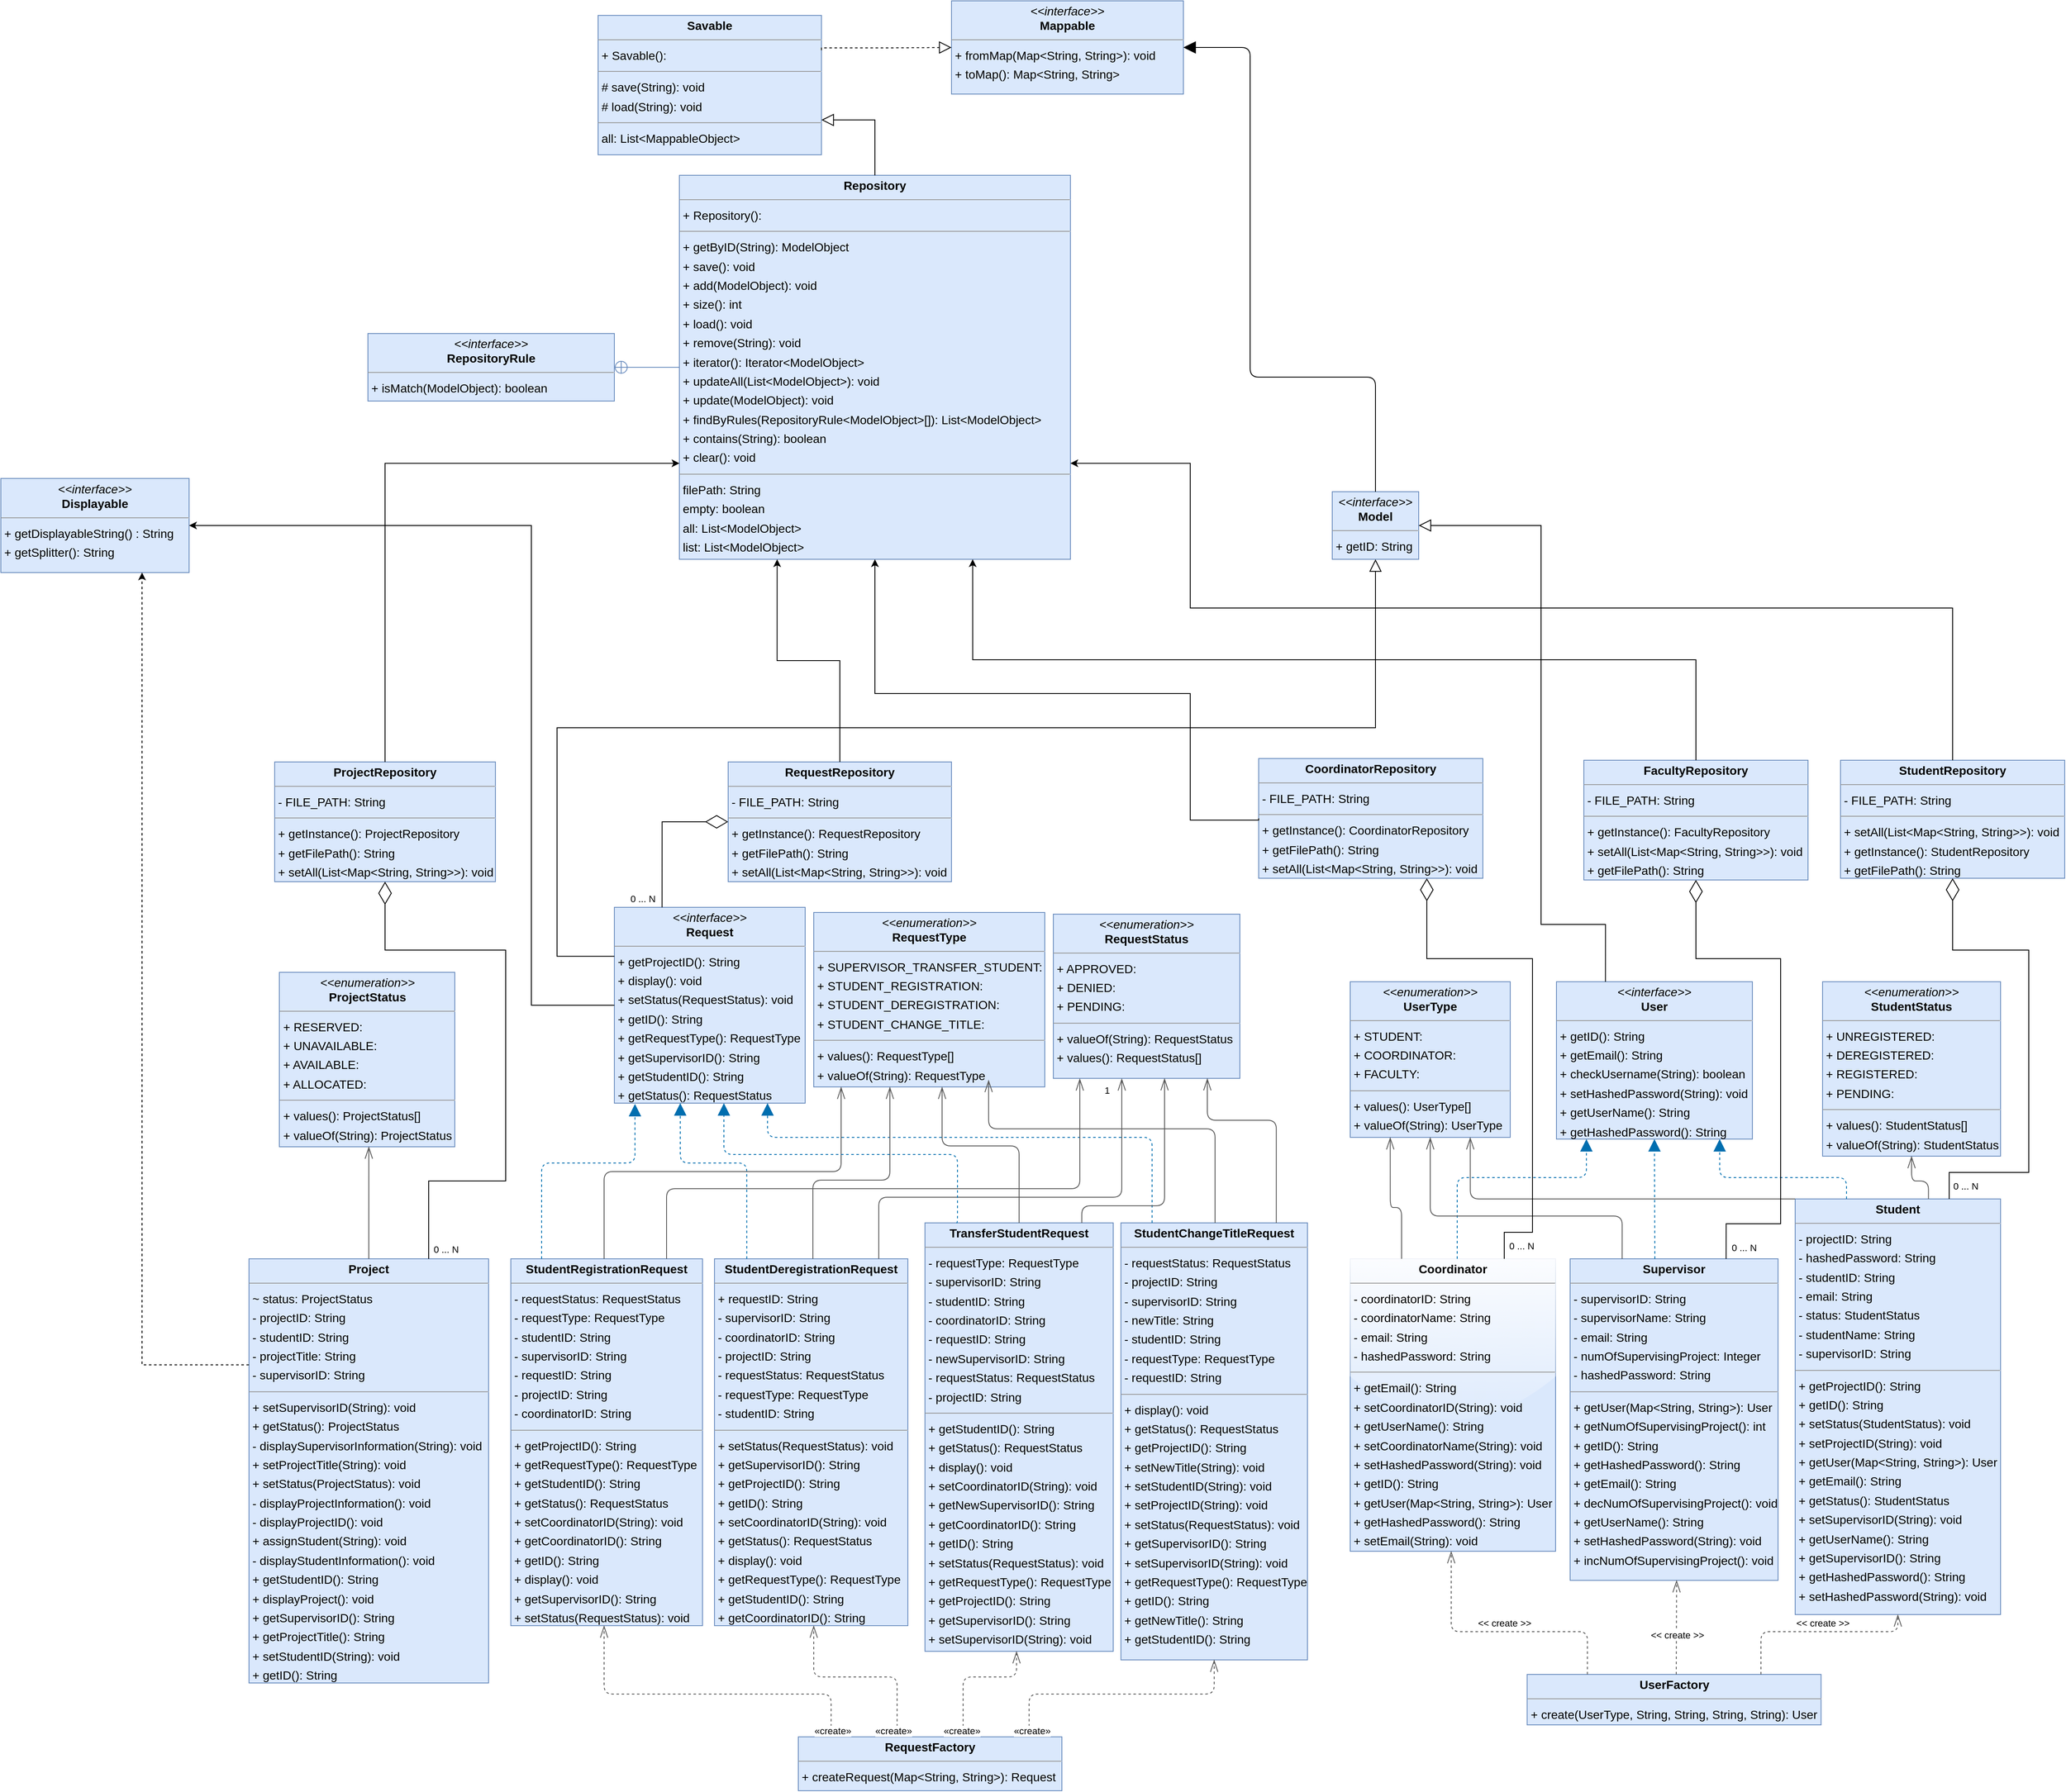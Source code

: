<mxfile version="21.1.6" type="google">
  <diagram name="第 1 页" id="mOyWBV5s5NIlG3D5CBzR">
    <mxGraphModel grid="1" page="1" gridSize="10" guides="1" tooltips="1" connect="1" arrows="1" fold="1" pageScale="1" pageWidth="2339" pageHeight="3300" math="0" shadow="0">
      <root>
        <mxCell id="0" />
        <mxCell id="1" parent="0" />
        <mxCell id="0dInBAeZ58v6gxg7AQRT-1" value="&lt;p style=&quot;margin:0px;margin-top:4px;text-align:center;&quot;&gt;&lt;b&gt;Project&lt;/b&gt;&lt;/p&gt;&lt;hr size=&quot;1&quot;/&gt;&lt;p style=&quot;margin:0 0 0 4px;line-height:1.6;&quot;&gt;~ status: ProjectStatus&lt;br/&gt;- projectID: String&lt;br/&gt;- studentID: String&lt;br/&gt;- projectTitle: String&lt;br/&gt;- supervisorID: String&lt;/p&gt;&lt;hr size=&quot;1&quot;/&gt;&lt;p style=&quot;margin:0 0 0 4px;line-height:1.6;&quot;&gt;+ setSupervisorID(String): void&lt;br/&gt;+ getStatus(): ProjectStatus&lt;br/&gt;- displaySupervisorInformation(String): void&lt;br/&gt;+ setProjectTitle(String): void&lt;br/&gt;+ setStatus(ProjectStatus): void&lt;br/&gt;- displayProjectInformation(): void&lt;br/&gt;- displayProjectID(): void&lt;br/&gt;+ assignStudent(String): void&lt;br/&gt;- displayStudentInformation(): void&lt;br/&gt;+ getStudentID(): String&lt;br/&gt;+ displayProject(): void&lt;br/&gt;+ getSupervisorID(): String&lt;br/&gt;+ getProjectTitle(): String&lt;br/&gt;+ setStudentID(String): void&lt;br/&gt;+ getID(): String&lt;/p&gt;" style="verticalAlign=top;align=left;overflow=fill;fontSize=14;fontFamily=Helvetica;html=1;rounded=0;shadow=0;comic=0;labelBackgroundColor=none;strokeWidth=1;fillColor=#dae8fc;strokeColor=#6c8ebf;" vertex="1" parent="1">
          <mxGeometry x="-420" y="421" width="280" height="496" as="geometry" />
        </mxCell>
        <mxCell id="0dInBAeZ58v6gxg7AQRT-2" value="&lt;p style=&quot;margin:0px;margin-top:4px;text-align:center;&quot;&gt;&lt;i&gt;&amp;lt;&amp;lt;enumeration&amp;gt;&amp;gt;&lt;/i&gt;&lt;br/&gt;&lt;b&gt;ProjectStatus&lt;/b&gt;&lt;/p&gt;&lt;hr size=&quot;1&quot;/&gt;&lt;p style=&quot;margin:0 0 0 4px;line-height:1.6;&quot;&gt;+ RESERVED: &lt;br/&gt;+ UNAVAILABLE: &lt;br/&gt;+ AVAILABLE: &lt;br/&gt;+ ALLOCATED: &lt;/p&gt;&lt;hr size=&quot;1&quot;/&gt;&lt;p style=&quot;margin:0 0 0 4px;line-height:1.6;&quot;&gt;+ values(): ProjectStatus[]&lt;br/&gt;+ valueOf(String): ProjectStatus&lt;/p&gt;" style="verticalAlign=top;align=left;overflow=fill;fontSize=14;fontFamily=Helvetica;html=1;rounded=0;shadow=0;comic=0;labelBackgroundColor=none;strokeWidth=1;fillColor=#dae8fc;strokeColor=#6c8ebf;" vertex="1" parent="1">
          <mxGeometry x="-384.5" y="86" width="205" height="204" as="geometry" />
        </mxCell>
        <mxCell id="0dInBAeZ58v6gxg7AQRT-3" value="" style="html=1;rounded=1;edgeStyle=orthogonalEdgeStyle;dashed=0;startArrow=diamondThinstartSize=12;endArrow=openThin;endSize=12;strokeColor=#595959;exitX=0.500;exitY=0.000;exitDx=0;exitDy=0;entryX=0.51;entryY=0.999;entryDx=0;entryDy=0;entryPerimeter=0;" edge="1" parent="1" source="0dInBAeZ58v6gxg7AQRT-1" target="0dInBAeZ58v6gxg7AQRT-2">
          <mxGeometry width="50" height="50" relative="1" as="geometry">
            <Array as="points" />
          </mxGeometry>
        </mxCell>
        <mxCell id="0dInBAeZ58v6gxg7AQRT-4" value="1" style="edgeLabel;resizable=0;html=1;align=left;verticalAlign=top;strokeColor=default;" connectable="0" vertex="1" parent="0dInBAeZ58v6gxg7AQRT-3">
          <mxGeometry x="55" y="211" as="geometry" />
        </mxCell>
        <mxCell id="0dInBAeZ58v6gxg7AQRT-5" value="1" style="edgeLabel;resizable=0;html=1;align=left;verticalAlign=top;strokeColor=default;" connectable="0" vertex="1" parent="0dInBAeZ58v6gxg7AQRT-3">
          <mxGeometry x="55" y="180" as="geometry" />
        </mxCell>
        <mxCell id="0dInBAeZ58v6gxg7AQRT-6" value="status" style="edgeLabel;resizable=0;html=1;align=left;verticalAlign=top;strokeColor=default;" connectable="0" vertex="1" parent="0dInBAeZ58v6gxg7AQRT-3">
          <mxGeometry x="80" y="180" as="geometry" />
        </mxCell>
        <mxCell id="0dInBAeZ58v6gxg7AQRT-7" value="&lt;p style=&quot;margin:0px;margin-top:4px;text-align:center;&quot;&gt;&lt;i&gt;&amp;lt;&amp;lt;interface&amp;gt;&amp;gt;&lt;/i&gt;&lt;br/&gt;&lt;b&gt;Request&lt;/b&gt;&lt;/p&gt;&lt;hr size=&quot;1&quot;/&gt;&lt;p style=&quot;margin:0 0 0 4px;line-height:1.6;&quot;&gt;+ getProjectID(): String&lt;br/&gt;+ display(): void&lt;br/&gt;+ setStatus(RequestStatus): void&lt;br/&gt;+ getID(): String&lt;br/&gt;+ getRequestType(): RequestType&lt;br/&gt;+ getSupervisorID(): String&lt;br/&gt;+ getStudentID(): String&lt;br/&gt;+ getStatus(): RequestStatus&lt;/p&gt;" style="verticalAlign=top;align=left;overflow=fill;fontSize=14;fontFamily=Helvetica;html=1;rounded=0;shadow=0;comic=0;labelBackgroundColor=none;strokeWidth=1;fillColor=#dae8fc;strokeColor=#6c8ebf;" vertex="1" parent="1">
          <mxGeometry x="7" y="10" width="223" height="229" as="geometry" />
        </mxCell>
        <mxCell id="0dInBAeZ58v6gxg7AQRT-8" value="&lt;p style=&quot;margin:0px;margin-top:4px;text-align:center;&quot;&gt;&lt;b&gt;RequestFactory&lt;/b&gt;&lt;/p&gt;&lt;hr size=&quot;1&quot;/&gt;&lt;p style=&quot;margin:0 0 0 4px;line-height:1.6;&quot;&gt;+ createRequest(Map&amp;lt;String, String&amp;gt;): Request&lt;/p&gt;" style="verticalAlign=top;align=left;overflow=fill;fontSize=14;fontFamily=Helvetica;html=1;rounded=0;shadow=0;comic=0;labelBackgroundColor=none;strokeWidth=1;fillColor=#dae8fc;strokeColor=#6c8ebf;" vertex="1" parent="1">
          <mxGeometry x="222" y="980" width="308" height="63" as="geometry" />
        </mxCell>
        <mxCell id="0dInBAeZ58v6gxg7AQRT-9" value="&lt;p style=&quot;margin:0px;margin-top:4px;text-align:center;&quot;&gt;&lt;i&gt;&amp;lt;&amp;lt;enumeration&amp;gt;&amp;gt;&lt;/i&gt;&lt;br/&gt;&lt;b&gt;RequestStatus&lt;/b&gt;&lt;/p&gt;&lt;hr size=&quot;1&quot;/&gt;&lt;p style=&quot;margin:0 0 0 4px;line-height:1.6;&quot;&gt;+ APPROVED: &lt;br/&gt;+ DENIED: &lt;br/&gt;+ PENDING: &lt;/p&gt;&lt;hr size=&quot;1&quot;/&gt;&lt;p style=&quot;margin:0 0 0 4px;line-height:1.6;&quot;&gt;+ valueOf(String): RequestStatus&lt;br/&gt;+ values(): RequestStatus[]&lt;/p&gt;" style="verticalAlign=top;align=left;overflow=fill;fontSize=14;fontFamily=Helvetica;html=1;rounded=0;shadow=0;comic=0;labelBackgroundColor=none;strokeWidth=1;fillColor=#dae8fc;strokeColor=#6c8ebf;" vertex="1" parent="1">
          <mxGeometry x="520" y="18" width="218" height="192" as="geometry" />
        </mxCell>
        <mxCell id="0dInBAeZ58v6gxg7AQRT-10" value="&lt;p style=&quot;margin:0px;margin-top:4px;text-align:center;&quot;&gt;&lt;i&gt;&amp;lt;&amp;lt;enumeration&amp;gt;&amp;gt;&lt;/i&gt;&lt;br/&gt;&lt;b&gt;RequestType&lt;/b&gt;&lt;/p&gt;&lt;hr size=&quot;1&quot;/&gt;&lt;p style=&quot;margin:0 0 0 4px;line-height:1.6;&quot;&gt;+ SUPERVISOR_TRANSFER_STUDENT: &lt;br/&gt;+ STUDENT_REGISTRATION: &lt;br/&gt;+ STUDENT_DEREGISTRATION: &lt;br/&gt;+ STUDENT_CHANGE_TITLE: &lt;/p&gt;&lt;hr size=&quot;1&quot;/&gt;&lt;p style=&quot;margin:0 0 0 4px;line-height:1.6;&quot;&gt;+ values(): RequestType[]&lt;br/&gt;+ valueOf(String): RequestType&lt;/p&gt;" style="verticalAlign=top;align=left;overflow=fill;fontSize=14;fontFamily=Helvetica;html=1;rounded=0;shadow=0;comic=0;labelBackgroundColor=none;strokeWidth=1;fillColor=#dae8fc;strokeColor=#6c8ebf;" vertex="1" parent="1">
          <mxGeometry x="240" y="16" width="270" height="204" as="geometry" />
        </mxCell>
        <mxCell id="0dInBAeZ58v6gxg7AQRT-11" value="&lt;p style=&quot;margin:0px;margin-top:4px;text-align:center;&quot;&gt;&lt;b&gt;StudentChangeTitleRequest&lt;/b&gt;&lt;/p&gt;&lt;hr size=&quot;1&quot;/&gt;&lt;p style=&quot;margin:0 0 0 4px;line-height:1.6;&quot;&gt;- requestStatus: RequestStatus&lt;br/&gt;- projectID: String&lt;br/&gt;- supervisorID: String&lt;br/&gt;- newTitle: String&lt;br/&gt;- studentID: String&lt;br/&gt;- requestType: RequestType&lt;br/&gt;- requestID: String&lt;/p&gt;&lt;hr size=&quot;1&quot;/&gt;&lt;p style=&quot;margin:0 0 0 4px;line-height:1.6;&quot;&gt;+ display(): void&lt;br/&gt;+ getStatus(): RequestStatus&lt;br/&gt;+ getProjectID(): String&lt;br/&gt;+ setNewTitle(String): void&lt;br/&gt;+ setStudentID(String): void&lt;br/&gt;+ setProjectID(String): void&lt;br/&gt;+ setStatus(RequestStatus): void&lt;br/&gt;+ getSupervisorID(): String&lt;br/&gt;+ setSupervisorID(String): void&lt;br/&gt;+ getRequestType(): RequestType&lt;br/&gt;+ getID(): String&lt;br/&gt;+ getNewTitle(): String&lt;br/&gt;+ getStudentID(): String&lt;/p&gt;" style="verticalAlign=top;align=left;overflow=fill;fontSize=14;fontFamily=Helvetica;html=1;rounded=0;shadow=0;comic=0;labelBackgroundColor=none;strokeWidth=1;fillColor=#dae8fc;strokeColor=#6c8ebf;" vertex="1" parent="1">
          <mxGeometry x="599" y="379" width="218" height="511" as="geometry" />
        </mxCell>
        <mxCell id="0dInBAeZ58v6gxg7AQRT-12" value="&lt;p style=&quot;margin:0px;margin-top:4px;text-align:center;&quot;&gt;&lt;b&gt;StudentDeregistrationRequest&lt;/b&gt;&lt;/p&gt;&lt;hr size=&quot;1&quot;/&gt;&lt;p style=&quot;margin:0 0 0 4px;line-height:1.6;&quot;&gt;+ requestID: String&lt;br/&gt;- supervisorID: String&lt;br/&gt;- coordinatorID: String&lt;br/&gt;- projectID: String&lt;br/&gt;- requestStatus: RequestStatus&lt;br/&gt;- requestType: RequestType&lt;br/&gt;- studentID: String&lt;/p&gt;&lt;hr size=&quot;1&quot;/&gt;&lt;p style=&quot;margin:0 0 0 4px;line-height:1.6;&quot;&gt;+ setStatus(RequestStatus): void&lt;br/&gt;+ getSupervisorID(): String&lt;br/&gt;+ getProjectID(): String&lt;br/&gt;+ getID(): String&lt;br/&gt;+ setCoordinatorID(String): void&lt;br/&gt;+ getStatus(): RequestStatus&lt;br/&gt;+ display(): void&lt;br/&gt;+ getRequestType(): RequestType&lt;br/&gt;+ getStudentID(): String&lt;br/&gt;+ getCoordinatorID(): String&lt;/p&gt;" style="verticalAlign=top;align=left;overflow=fill;fontSize=14;fontFamily=Helvetica;html=1;rounded=0;shadow=0;comic=0;labelBackgroundColor=none;strokeWidth=1;fillColor=#dae8fc;strokeColor=#6c8ebf;" vertex="1" parent="1">
          <mxGeometry x="124" y="421" width="226" height="429" as="geometry" />
        </mxCell>
        <mxCell id="0dInBAeZ58v6gxg7AQRT-13" value="&lt;p style=&quot;margin:0px;margin-top:4px;text-align:center;&quot;&gt;&lt;b&gt;StudentRegistrationRequest&lt;/b&gt;&lt;/p&gt;&lt;hr size=&quot;1&quot;/&gt;&lt;p style=&quot;margin:0 0 0 4px;line-height:1.6;&quot;&gt;- requestStatus: RequestStatus&lt;br/&gt;- requestType: RequestType&lt;br/&gt;- studentID: String&lt;br/&gt;- supervisorID: String&lt;br/&gt;- requestID: String&lt;br/&gt;- projectID: String&lt;br/&gt;- coordinatorID: String&lt;/p&gt;&lt;hr size=&quot;1&quot;/&gt;&lt;p style=&quot;margin:0 0 0 4px;line-height:1.6;&quot;&gt;+ getProjectID(): String&lt;br/&gt;+ getRequestType(): RequestType&lt;br/&gt;+ getStudentID(): String&lt;br/&gt;+ getStatus(): RequestStatus&lt;br/&gt;+ setCoordinatorID(String): void&lt;br/&gt;+ getCoordinatorID(): String&lt;br/&gt;+ getID(): String&lt;br/&gt;+ display(): void&lt;br/&gt;+ getSupervisorID(): String&lt;br/&gt;+ setStatus(RequestStatus): void&lt;/p&gt;" style="verticalAlign=top;align=left;overflow=fill;fontSize=14;fontFamily=Helvetica;html=1;rounded=0;shadow=0;comic=0;labelBackgroundColor=none;strokeWidth=1;fillColor=#dae8fc;strokeColor=#6c8ebf;" vertex="1" parent="1">
          <mxGeometry x="-114" y="421" width="224" height="429" as="geometry" />
        </mxCell>
        <mxCell id="0dInBAeZ58v6gxg7AQRT-14" value="&lt;p style=&quot;margin:0px;margin-top:4px;text-align:center;&quot;&gt;&lt;b&gt;TransferStudentRequest&lt;/b&gt;&lt;/p&gt;&lt;hr size=&quot;1&quot;/&gt;&lt;p style=&quot;margin:0 0 0 4px;line-height:1.6;&quot;&gt;- requestType: RequestType&lt;br/&gt;- supervisorID: String&lt;br/&gt;- studentID: String&lt;br/&gt;- coordinatorID: String&lt;br/&gt;- requestID: String&lt;br/&gt;- newSupervisorID: String&lt;br/&gt;- requestStatus: RequestStatus&lt;br/&gt;- projectID: String&lt;/p&gt;&lt;hr size=&quot;1&quot;/&gt;&lt;p style=&quot;margin:0 0 0 4px;line-height:1.6;&quot;&gt;+ getStudentID(): String&lt;br/&gt;+ getStatus(): RequestStatus&lt;br/&gt;+ display(): void&lt;br/&gt;+ setCoordinatorID(String): void&lt;br/&gt;+ getNewSupervisorID(): String&lt;br/&gt;+ getCoordinatorID(): String&lt;br/&gt;+ getID(): String&lt;br/&gt;+ setStatus(RequestStatus): void&lt;br/&gt;+ getRequestType(): RequestType&lt;br/&gt;+ getProjectID(): String&lt;br/&gt;+ getSupervisorID(): String&lt;br/&gt;+ setSupervisorID(String): void&lt;/p&gt;" style="verticalAlign=top;align=left;overflow=fill;fontSize=14;fontFamily=Helvetica;html=1;rounded=0;shadow=0;comic=0;labelBackgroundColor=none;strokeWidth=1;fillColor=#dae8fc;strokeColor=#6c8ebf;" vertex="1" parent="1">
          <mxGeometry x="370" y="379" width="220" height="501" as="geometry" />
        </mxCell>
        <mxCell id="0dInBAeZ58v6gxg7AQRT-15" value="" style="html=1;rounded=1;edgeStyle=orthogonalEdgeStyle;dashed=1;startArrow=none;endArrow=openThin;endSize=12;strokeColor=#595959;exitX=0.875;exitY=0.001;exitDx=0;exitDy=0;entryX=0.500;entryY=1.000;entryDx=0;entryDy=0;" edge="1" parent="1" source="0dInBAeZ58v6gxg7AQRT-8" target="0dInBAeZ58v6gxg7AQRT-11">
          <mxGeometry width="50" height="50" relative="1" as="geometry">
            <Array as="points">
              <mxPoint x="492" y="930" />
              <mxPoint x="708" y="930" />
            </Array>
          </mxGeometry>
        </mxCell>
        <mxCell id="0dInBAeZ58v6gxg7AQRT-16" value="«create»" style="edgeLabel;resizable=0;html=1;align=left;verticalAlign=top;strokeColor=default;" connectable="0" vertex="1" parent="0dInBAeZ58v6gxg7AQRT-15">
          <mxGeometry x="472" y="960" as="geometry" />
        </mxCell>
        <mxCell id="0dInBAeZ58v6gxg7AQRT-17" value="" style="html=1;rounded=1;edgeStyle=orthogonalEdgeStyle;dashed=1;startArrow=none;endArrow=openThin;endSize=12;strokeColor=#595959;exitX=0.375;exitY=0.001;exitDx=0;exitDy=0;entryX=0.515;entryY=1;entryDx=0;entryDy=0;entryPerimeter=0;" edge="1" parent="1" source="0dInBAeZ58v6gxg7AQRT-8" target="0dInBAeZ58v6gxg7AQRT-12">
          <mxGeometry width="50" height="50" relative="1" as="geometry">
            <Array as="points">
              <mxPoint x="337" y="910" />
              <mxPoint x="240" y="910" />
              <mxPoint x="240" y="850" />
            </Array>
          </mxGeometry>
        </mxCell>
        <mxCell id="0dInBAeZ58v6gxg7AQRT-18" value="«create»" style="edgeLabel;resizable=0;html=1;align=left;verticalAlign=top;strokeColor=default;" connectable="0" vertex="1" parent="0dInBAeZ58v6gxg7AQRT-17">
          <mxGeometry x="310" y="960" as="geometry" />
        </mxCell>
        <mxCell id="0dInBAeZ58v6gxg7AQRT-19" value="" style="html=1;rounded=1;edgeStyle=orthogonalEdgeStyle;dashed=1;startArrow=none;endArrow=openThin;endSize=12;strokeColor=#595959;exitX=0.125;exitY=0.001;exitDx=0;exitDy=0;" edge="1" parent="1" source="0dInBAeZ58v6gxg7AQRT-8" target="0dInBAeZ58v6gxg7AQRT-13">
          <mxGeometry width="50" height="50" relative="1" as="geometry">
            <Array as="points">
              <mxPoint x="260" y="930" />
              <mxPoint x="-5" y="930" />
            </Array>
          </mxGeometry>
        </mxCell>
        <mxCell id="0dInBAeZ58v6gxg7AQRT-20" value="«create»" style="edgeLabel;resizable=0;html=1;align=left;verticalAlign=top;strokeColor=default;" connectable="0" vertex="1" parent="0dInBAeZ58v6gxg7AQRT-19">
          <mxGeometry x="239" y="960" as="geometry" />
        </mxCell>
        <mxCell id="0dInBAeZ58v6gxg7AQRT-21" value="" style="html=1;rounded=1;edgeStyle=orthogonalEdgeStyle;dashed=1;startArrow=none;endArrow=openThin;endSize=12;strokeColor=#595959;exitX=0.625;exitY=0.001;exitDx=0;exitDy=0;" edge="1" parent="1" source="0dInBAeZ58v6gxg7AQRT-8" target="0dInBAeZ58v6gxg7AQRT-14">
          <mxGeometry width="50" height="50" relative="1" as="geometry">
            <Array as="points">
              <mxPoint x="415" y="910" />
              <mxPoint x="477" y="910" />
            </Array>
            <mxPoint x="480" y="870" as="targetPoint" />
          </mxGeometry>
        </mxCell>
        <mxCell id="0dInBAeZ58v6gxg7AQRT-22" value="«create»" style="edgeLabel;resizable=0;html=1;align=left;verticalAlign=top;strokeColor=default;" connectable="0" vertex="1" parent="0dInBAeZ58v6gxg7AQRT-21">
          <mxGeometry x="390" y="960" as="geometry" />
        </mxCell>
        <mxCell id="0dInBAeZ58v6gxg7AQRT-23" value="" style="html=1;rounded=1;edgeStyle=orthogonalEdgeStyle;dashed=1;startArrow=none;endArrow=block;endSize=12;strokeColor=#006EAF;exitX=0.167;exitY=0.000;exitDx=0;exitDy=0;fillColor=#1ba1e2;" edge="1" parent="1" source="0dInBAeZ58v6gxg7AQRT-11">
          <mxGeometry width="50" height="50" relative="1" as="geometry">
            <Array as="points">
              <mxPoint x="635" y="279" />
              <mxPoint x="186" y="279" />
            </Array>
            <mxPoint x="186" y="239" as="targetPoint" />
          </mxGeometry>
        </mxCell>
        <mxCell id="0dInBAeZ58v6gxg7AQRT-24" value="" style="html=1;rounded=1;edgeStyle=orthogonalEdgeStyle;dashed=0;startArrow=diamondThinstartSize=12;endArrow=openThin;endSize=12;strokeColor=#595959;exitX=0.833;exitY=0.000;exitDx=0;exitDy=0;" edge="1" parent="1" source="0dInBAeZ58v6gxg7AQRT-11" target="0dInBAeZ58v6gxg7AQRT-9">
          <mxGeometry width="50" height="50" relative="1" as="geometry">
            <Array as="points">
              <mxPoint x="781" y="259" />
              <mxPoint x="700" y="259" />
              <mxPoint x="700" y="196" />
            </Array>
            <mxPoint x="680" y="198" as="targetPoint" />
          </mxGeometry>
        </mxCell>
        <mxCell id="0dInBAeZ58v6gxg7AQRT-26" value="" style="edgeLabel;resizable=0;html=1;align=left;verticalAlign=top;strokeColor=default;" connectable="0" vertex="1" parent="0dInBAeZ58v6gxg7AQRT-24">
          <mxGeometry x="675" y="203" as="geometry" />
        </mxCell>
        <mxCell id="0dInBAeZ58v6gxg7AQRT-27" value="" style="html=1;rounded=1;edgeStyle=orthogonalEdgeStyle;dashed=0;startArrow=diamondThinstartSize=12;endArrow=openThin;endSize=12;strokeColor=#595959;exitX=0.500;exitY=0.000;exitDx=0;exitDy=0;entryX=0.875;entryY=1.000;entryDx=0;entryDy=0;" edge="1" parent="1">
          <mxGeometry width="50" height="50" relative="1" as="geometry">
            <Array as="points">
              <mxPoint x="709" y="269" />
              <mxPoint x="445" y="269" />
            </Array>
            <mxPoint x="709" y="379" as="sourcePoint" />
            <mxPoint x="444.375" y="212" as="targetPoint" />
          </mxGeometry>
        </mxCell>
        <mxCell id="0dInBAeZ58v6gxg7AQRT-31" value="" style="html=1;rounded=1;edgeStyle=orthogonalEdgeStyle;dashed=1;startArrow=none;endArrow=block;endSize=12;strokeColor=#006EAF;exitX=0.167;exitY=0.000;exitDx=0;exitDy=0;fillColor=#1ba1e2;" edge="1" parent="1" source="0dInBAeZ58v6gxg7AQRT-12">
          <mxGeometry width="50" height="50" relative="1" as="geometry">
            <Array as="points">
              <mxPoint x="162" y="309" />
              <mxPoint x="84" y="309" />
            </Array>
            <mxPoint x="84" y="239" as="targetPoint" />
          </mxGeometry>
        </mxCell>
        <mxCell id="0dInBAeZ58v6gxg7AQRT-32" value="" style="html=1;rounded=1;edgeStyle=orthogonalEdgeStyle;dashed=0;startArrow=diamondThinstartSize=12;endArrow=openThin;endSize=12;strokeColor=#595959;entryX=0.367;entryY=1.001;entryDx=0;entryDy=0;entryPerimeter=0;" edge="1" parent="1" target="0dInBAeZ58v6gxg7AQRT-9">
          <mxGeometry width="50" height="50" relative="1" as="geometry">
            <Array as="points">
              <mxPoint x="316" y="349" />
              <mxPoint x="600" y="349" />
            </Array>
            <mxPoint x="316" y="421" as="sourcePoint" />
            <mxPoint x="600" y="200" as="targetPoint" />
          </mxGeometry>
        </mxCell>
        <mxCell id="0dInBAeZ58v6gxg7AQRT-34" value="" style="edgeLabel;resizable=0;html=1;align=left;verticalAlign=top;strokeColor=default;" connectable="0" vertex="1" parent="0dInBAeZ58v6gxg7AQRT-32">
          <mxGeometry x="576" y="203" as="geometry" />
        </mxCell>
        <mxCell id="0dInBAeZ58v6gxg7AQRT-35" value="" style="html=1;rounded=1;edgeStyle=orthogonalEdgeStyle;dashed=0;startArrow=diamondThinstartSize=12;endArrow=openThin;endSize=12;strokeColor=#595959;" edge="1" parent="1" target="0dInBAeZ58v6gxg7AQRT-10">
          <mxGeometry width="50" height="50" relative="1" as="geometry">
            <Array as="points">
              <mxPoint x="239" y="329" />
              <mxPoint x="329" y="329" />
            </Array>
            <mxPoint x="239" y="421" as="sourcePoint" />
          </mxGeometry>
        </mxCell>
        <mxCell id="0dInBAeZ58v6gxg7AQRT-39" value="" style="html=1;rounded=1;edgeStyle=orthogonalEdgeStyle;dashed=1;startArrow=none;endArrow=block;endSize=12;strokeColor=#006EAF;entryX=0.108;entryY=1.004;entryDx=0;entryDy=0;fillColor=#1ba1e2;entryPerimeter=0;" edge="1" parent="1" target="0dInBAeZ58v6gxg7AQRT-7">
          <mxGeometry width="50" height="50" relative="1" as="geometry">
            <Array as="points">
              <mxPoint x="-78" y="309" />
              <mxPoint x="31" y="309" />
            </Array>
            <mxPoint x="-78" y="421" as="sourcePoint" />
          </mxGeometry>
        </mxCell>
        <mxCell id="0dInBAeZ58v6gxg7AQRT-40" value="" style="html=1;rounded=1;edgeStyle=orthogonalEdgeStyle;dashed=0;startArrow=diamondThinstartSize=12;endArrow=openThin;endSize=12;strokeColor=#595959;entryX=0.142;entryY=1.001;entryDx=0;entryDy=0;entryPerimeter=0;" edge="1" parent="1" target="0dInBAeZ58v6gxg7AQRT-9">
          <mxGeometry width="50" height="50" relative="1" as="geometry">
            <Array as="points">
              <mxPoint x="68" y="339" />
              <mxPoint x="551" y="339" />
            </Array>
            <mxPoint x="68" y="421" as="sourcePoint" />
            <mxPoint x="529" y="198" as="targetPoint" />
          </mxGeometry>
        </mxCell>
        <mxCell id="0dInBAeZ58v6gxg7AQRT-44" value="" style="html=1;rounded=1;edgeStyle=orthogonalEdgeStyle;dashed=0;startArrow=diamondThinstartSize=12;endArrow=openThin;endSize=12;strokeColor=#595959;" edge="1" parent="1" target="0dInBAeZ58v6gxg7AQRT-10">
          <mxGeometry width="50" height="50" relative="1" as="geometry">
            <Array as="points">
              <mxPoint x="-5" y="319" />
              <mxPoint x="272" y="319" />
            </Array>
            <mxPoint x="-5" y="421" as="sourcePoint" />
          </mxGeometry>
        </mxCell>
        <mxCell id="0dInBAeZ58v6gxg7AQRT-48" value="" style="html=1;rounded=1;edgeStyle=orthogonalEdgeStyle;dashed=1;startArrow=none;endArrow=block;endSize=12;strokeColor=#006EAF;exitX=0.167;exitY=0.000;exitDx=0;exitDy=0;fillColor=#1ba1e2;" edge="1" parent="1" source="0dInBAeZ58v6gxg7AQRT-14">
          <mxGeometry width="50" height="50" relative="1" as="geometry">
            <Array as="points">
              <mxPoint x="408" y="299" />
              <mxPoint x="135" y="299" />
            </Array>
            <mxPoint x="135" y="239" as="targetPoint" />
          </mxGeometry>
        </mxCell>
        <mxCell id="0dInBAeZ58v6gxg7AQRT-49" value="" style="html=1;rounded=1;edgeStyle=orthogonalEdgeStyle;dashed=0;startArrow=diamondThinstartSize=12;endArrow=openThin;endSize=12;strokeColor=#595959;exitX=0.833;exitY=0.000;exitDx=0;exitDy=0;" edge="1" parent="1" source="0dInBAeZ58v6gxg7AQRT-14">
          <mxGeometry width="50" height="50" relative="1" as="geometry">
            <Array as="points">
              <mxPoint x="553" y="359" />
              <mxPoint x="650" y="359" />
            </Array>
            <mxPoint x="650" y="210" as="targetPoint" />
          </mxGeometry>
        </mxCell>
        <mxCell id="0dInBAeZ58v6gxg7AQRT-51" value="" style="edgeLabel;resizable=0;html=1;align=left;verticalAlign=top;strokeColor=default;" connectable="0" vertex="1" parent="0dInBAeZ58v6gxg7AQRT-49">
          <mxGeometry x="625" y="229" as="geometry" />
        </mxCell>
        <mxCell id="0dInBAeZ58v6gxg7AQRT-52" value="" style="html=1;rounded=1;edgeStyle=orthogonalEdgeStyle;dashed=0;startArrow=diamondThinstartSize=12;endArrow=openThin;endSize=12;strokeColor=#595959;exitX=0.500;exitY=0.000;exitDx=0;exitDy=0;" edge="1" parent="1" source="0dInBAeZ58v6gxg7AQRT-14" target="0dInBAeZ58v6gxg7AQRT-10">
          <mxGeometry width="50" height="50" relative="1" as="geometry">
            <Array as="points">
              <mxPoint x="480" y="289" />
              <mxPoint x="390" y="289" />
            </Array>
          </mxGeometry>
        </mxCell>
        <mxCell id="0dInBAeZ58v6gxg7AQRT-63" value="&lt;p style=&quot;margin:0px;margin-top:4px;text-align:center;&quot;&gt;&lt;b&gt;Coordinator&lt;/b&gt;&lt;/p&gt;&lt;hr size=&quot;1&quot;/&gt;&lt;p style=&quot;margin:0 0 0 4px;line-height:1.6;&quot;&gt;- coordinatorID: String&lt;br/&gt;- coordinatorName: String&lt;br/&gt;- email: String&lt;br/&gt;- hashedPassword: String&lt;/p&gt;&lt;hr size=&quot;1&quot;/&gt;&lt;p style=&quot;margin:0 0 0 4px;line-height:1.6;&quot;&gt;+ getEmail(): String&lt;br/&gt;+ setCoordinatorID(String): void&lt;br/&gt;+ getUserName(): String&lt;br/&gt;+ setCoordinatorName(String): void&lt;br/&gt;+ setHashedPassword(String): void&lt;br/&gt;+ getID(): String&lt;br/&gt;+ getUser(Map&amp;lt;String, String&amp;gt;): User&lt;br/&gt;+ getHashedPassword(): String&lt;br/&gt;+ setEmail(String): void&lt;/p&gt;" style="verticalAlign=top;align=left;overflow=fill;fontSize=14;fontFamily=Helvetica;html=1;rounded=0;shadow=0;comic=0;labelBackgroundColor=none;strokeWidth=1;glass=1;fillColor=#dae8fc;strokeColor=#6c8ebf;gradientDirection=north;" vertex="1" parent="1">
          <mxGeometry x="867" y="421" width="240" height="342" as="geometry" />
        </mxCell>
        <mxCell id="0dInBAeZ58v6gxg7AQRT-64" value="&lt;p style=&quot;margin:0px;margin-top:4px;text-align:center;&quot;&gt;&lt;b&gt;Student&lt;/b&gt;&lt;/p&gt;&lt;hr size=&quot;1&quot;/&gt;&lt;p style=&quot;margin:0 0 0 4px;line-height:1.6;&quot;&gt;- projectID: String&lt;br/&gt;- hashedPassword: String&lt;br/&gt;- studentID: String&lt;br/&gt;- email: String&lt;br/&gt;- status: StudentStatus&lt;br/&gt;- studentName: String&lt;br/&gt;- supervisorID: String&lt;/p&gt;&lt;hr size=&quot;1&quot;/&gt;&lt;p style=&quot;margin:0 0 0 4px;line-height:1.6;&quot;&gt;+ getProjectID(): String&lt;br/&gt;+ getID(): String&lt;br/&gt;+ setStatus(StudentStatus): void&lt;br/&gt;+ setProjectID(String): void&lt;br/&gt;+ getUser(Map&amp;lt;String, String&amp;gt;): User&lt;br/&gt;+ getEmail(): String&lt;br/&gt;+ getStatus(): StudentStatus&lt;br/&gt;+ setSupervisorID(String): void&lt;br/&gt;+ getUserName(): String&lt;br/&gt;+ getSupervisorID(): String&lt;br/&gt;+ getHashedPassword(): String&lt;br/&gt;+ setHashedPassword(String): void&lt;/p&gt;" style="verticalAlign=top;align=left;overflow=fill;fontSize=14;fontFamily=Helvetica;html=1;rounded=0;shadow=0;comic=0;labelBackgroundColor=none;strokeWidth=1;fillColor=#dae8fc;strokeColor=#6c8ebf;" vertex="1" parent="1">
          <mxGeometry x="1387" y="351" width="240" height="486" as="geometry" />
        </mxCell>
        <mxCell id="0dInBAeZ58v6gxg7AQRT-65" value="&lt;p style=&quot;margin:0px;margin-top:4px;text-align:center;&quot;&gt;&lt;i&gt;&amp;lt;&amp;lt;enumeration&amp;gt;&amp;gt;&lt;/i&gt;&lt;br/&gt;&lt;b&gt;StudentStatus&lt;/b&gt;&lt;/p&gt;&lt;hr size=&quot;1&quot;/&gt;&lt;p style=&quot;margin:0 0 0 4px;line-height:1.6;&quot;&gt;+ UNREGISTERED: &lt;br/&gt;+ DEREGISTERED: &lt;br/&gt;+ REGISTERED: &lt;br/&gt;+ PENDING: &lt;/p&gt;&lt;hr size=&quot;1&quot;/&gt;&lt;p style=&quot;margin:0 0 0 4px;line-height:1.6;&quot;&gt;+ values(): StudentStatus[]&lt;br/&gt;+ valueOf(String): StudentStatus&lt;/p&gt;" style="verticalAlign=top;align=left;overflow=fill;fontSize=14;fontFamily=Helvetica;html=1;rounded=0;shadow=0;comic=0;labelBackgroundColor=none;strokeWidth=1;fillColor=#dae8fc;strokeColor=#6c8ebf;" vertex="1" parent="1">
          <mxGeometry x="1419" y="97" width="208" height="204" as="geometry" />
        </mxCell>
        <mxCell id="0dInBAeZ58v6gxg7AQRT-66" value="&lt;p style=&quot;margin:0px;margin-top:4px;text-align:center;&quot;&gt;&lt;b&gt;Supervisor&lt;/b&gt;&lt;/p&gt;&lt;hr size=&quot;1&quot;/&gt;&lt;p style=&quot;margin:0 0 0 4px;line-height:1.6;&quot;&gt;- supervisorID: String&lt;br/&gt;- supervisorName: String&lt;br/&gt;- email: String&lt;br/&gt;- numOfSupervisingProject: Integer&lt;br/&gt;- hashedPassword: String&lt;/p&gt;&lt;hr size=&quot;1&quot;/&gt;&lt;p style=&quot;margin:0 0 0 4px;line-height:1.6;&quot;&gt;+ getUser(Map&amp;lt;String, String&amp;gt;): User&lt;br/&gt;+ getNumOfSupervisingProject(): int&lt;br/&gt;+ getID(): String&lt;br/&gt;+ getHashedPassword(): String&lt;br/&gt;+ getEmail(): String&lt;br/&gt;+ decNumOfSupervisingProject(): void&lt;br/&gt;+ getUserName(): String&lt;br/&gt;+ setHashedPassword(String): void&lt;br/&gt;+ incNumOfSupervisingProject(): void&lt;/p&gt;" style="verticalAlign=top;align=left;overflow=fill;fontSize=14;fontFamily=Helvetica;html=1;rounded=0;shadow=0;comic=0;labelBackgroundColor=none;strokeWidth=1;fillColor=#dae8fc;strokeColor=#6c8ebf;" vertex="1" parent="1">
          <mxGeometry x="1124" y="421" width="243" height="376" as="geometry" />
        </mxCell>
        <mxCell id="0dInBAeZ58v6gxg7AQRT-67" value="&lt;p style=&quot;margin:0px;margin-top:4px;text-align:center;&quot;&gt;&lt;i&gt;&amp;lt;&amp;lt;interface&amp;gt;&amp;gt;&lt;/i&gt;&lt;br/&gt;&lt;b&gt;User&lt;/b&gt;&lt;/p&gt;&lt;hr size=&quot;1&quot;/&gt;&lt;p style=&quot;margin:0 0 0 4px;line-height:1.6;&quot;&gt;+ getID(): String&lt;br/&gt;+ getEmail(): String&lt;br/&gt;+ checkUsername(String): boolean&lt;br/&gt;+ setHashedPassword(String): void&lt;br/&gt;+ getUserName(): String&lt;br/&gt;+ getHashedPassword(): String&lt;/p&gt;" style="verticalAlign=top;align=left;overflow=fill;fontSize=14;fontFamily=Helvetica;html=1;rounded=0;shadow=0;comic=0;labelBackgroundColor=none;strokeWidth=1;fillColor=#dae8fc;strokeColor=#6c8ebf;" vertex="1" parent="1">
          <mxGeometry x="1108" y="97" width="229" height="184" as="geometry" />
        </mxCell>
        <mxCell id="0dInBAeZ58v6gxg7AQRT-68" value="&lt;p style=&quot;margin:0px;margin-top:4px;text-align:center;&quot;&gt;&lt;b&gt;UserFactory&lt;/b&gt;&lt;/p&gt;&lt;hr size=&quot;1&quot;/&gt;&lt;p style=&quot;margin:0 0 0 4px;line-height:1.6;&quot;&gt;+ create(UserType, String, String, String, String): User&lt;/p&gt;" style="verticalAlign=top;align=left;overflow=fill;fontSize=14;fontFamily=Helvetica;html=1;rounded=0;shadow=0;comic=0;labelBackgroundColor=none;strokeWidth=1;fillColor=#dae8fc;strokeColor=#6c8ebf;" vertex="1" parent="1">
          <mxGeometry x="1073.75" y="907" width="343.5" height="59" as="geometry" />
        </mxCell>
        <mxCell id="0dInBAeZ58v6gxg7AQRT-69" value="&lt;p style=&quot;margin:0px;margin-top:4px;text-align:center;&quot;&gt;&lt;i&gt;&amp;lt;&amp;lt;enumeration&amp;gt;&amp;gt;&lt;/i&gt;&lt;br/&gt;&lt;b&gt;UserType&lt;/b&gt;&lt;/p&gt;&lt;hr size=&quot;1&quot;/&gt;&lt;p style=&quot;margin:0 0 0 4px;line-height:1.6;&quot;&gt;+ STUDENT: &lt;br/&gt;+ COORDINATOR: &lt;br/&gt;+ FACULTY: &lt;/p&gt;&lt;hr size=&quot;1&quot;/&gt;&lt;p style=&quot;margin:0 0 0 4px;line-height:1.6;&quot;&gt;+ values(): UserType[]&lt;br/&gt;+ valueOf(String): UserType&lt;/p&gt;" style="verticalAlign=top;align=left;overflow=fill;fontSize=14;fontFamily=Helvetica;html=1;rounded=0;shadow=0;comic=0;labelBackgroundColor=none;strokeWidth=1;fillColor=#dae8fc;strokeColor=#6c8ebf;" vertex="1" parent="1">
          <mxGeometry x="867" y="97" width="187" height="182" as="geometry" />
        </mxCell>
        <mxCell id="0dInBAeZ58v6gxg7AQRT-70" value="" style="html=1;rounded=1;edgeStyle=orthogonalEdgeStyle;dashed=1;startArrow=none;endArrow=block;endSize=12;strokeColor=#006EAF;fillColor=#1ba1e2;" edge="1" parent="1" target="0dInBAeZ58v6gxg7AQRT-67">
          <mxGeometry width="50" height="50" relative="1" as="geometry">
            <Array as="points">
              <mxPoint x="992" y="326" />
              <mxPoint x="1143" y="326" />
            </Array>
            <mxPoint x="992" y="421" as="sourcePoint" />
          </mxGeometry>
        </mxCell>
        <mxCell id="0dInBAeZ58v6gxg7AQRT-71" value="" style="html=1;rounded=1;edgeStyle=orthogonalEdgeStyle;dashed=0;startArrow=diamondThinstartSize=12;endArrow=openThin;endSize=12;strokeColor=#595959;exitX=0.649;exitY=0;exitDx=0;exitDy=0;entryX=0.500;entryY=1.000;entryDx=0;entryDy=0;exitPerimeter=0;" edge="1" parent="1" source="0dInBAeZ58v6gxg7AQRT-64" target="0dInBAeZ58v6gxg7AQRT-65">
          <mxGeometry width="50" height="50" relative="1" as="geometry">
            <Array as="points">
              <mxPoint x="1543" y="330" />
              <mxPoint x="1523" y="330" />
            </Array>
          </mxGeometry>
        </mxCell>
        <mxCell id="0dInBAeZ58v6gxg7AQRT-73" value="1" style="edgeLabel;resizable=0;html=1;align=left;verticalAlign=top;strokeColor=default;" connectable="0" vertex="1" parent="0dInBAeZ58v6gxg7AQRT-71">
          <mxGeometry x="578" y="211" as="geometry" />
        </mxCell>
        <mxCell id="0dInBAeZ58v6gxg7AQRT-75" value="" style="html=1;rounded=1;edgeStyle=orthogonalEdgeStyle;dashed=1;startArrow=none;endArrow=block;endSize=12;strokeColor=#006EAF;exitX=0.250;exitY=0.000;exitDx=0;exitDy=0;entryX=0.833;entryY=1.000;entryDx=0;entryDy=0;fillColor=#1ba1e2;" edge="1" parent="1" source="0dInBAeZ58v6gxg7AQRT-64" target="0dInBAeZ58v6gxg7AQRT-67">
          <mxGeometry width="50" height="50" relative="1" as="geometry">
            <Array as="points">
              <mxPoint x="1425" y="326" />
              <mxPoint x="1283" y="326" />
            </Array>
          </mxGeometry>
        </mxCell>
        <mxCell id="0dInBAeZ58v6gxg7AQRT-76" value="" style="html=1;rounded=1;edgeStyle=orthogonalEdgeStyle;dashed=1;startArrow=none;endArrow=block;endSize=12;strokeColor=#006EAF;entryX=0.500;entryY=1.000;entryDx=0;entryDy=0;fillColor=#1ba1e2;" edge="1" parent="1" target="0dInBAeZ58v6gxg7AQRT-67">
          <mxGeometry width="50" height="50" relative="1" as="geometry">
            <Array as="points">
              <mxPoint x="1223" y="421" />
              <mxPoint x="1223" y="374" />
            </Array>
            <mxPoint x="1223" y="421" as="sourcePoint" />
          </mxGeometry>
        </mxCell>
        <mxCell id="0dInBAeZ58v6gxg7AQRT-77" value="" style="html=1;rounded=1;edgeStyle=orthogonalEdgeStyle;dashed=1;startArrow=none;endArrow=openThin;endSize=12;strokeColor=#595959;exitX=0.205;exitY=0;exitDx=0;exitDy=0;exitPerimeter=0;" edge="1" parent="1" source="0dInBAeZ58v6gxg7AQRT-68" target="0dInBAeZ58v6gxg7AQRT-63">
          <mxGeometry width="50" height="50" relative="1" as="geometry">
            <Array as="points">
              <mxPoint x="1144" y="857" />
              <mxPoint x="985" y="857" />
            </Array>
          </mxGeometry>
        </mxCell>
        <mxCell id="0dInBAeZ58v6gxg7AQRT-83" value="&amp;lt;&amp;lt; create &amp;gt;&amp;gt;" style="edgeLabel;html=1;align=center;verticalAlign=middle;resizable=0;points=[];" connectable="0" vertex="1" parent="0dInBAeZ58v6gxg7AQRT-77">
          <mxGeometry x="0.601" y="2" relative="1" as="geometry">
            <mxPoint x="64" y="23" as="offset" />
          </mxGeometry>
        </mxCell>
        <mxCell id="0dInBAeZ58v6gxg7AQRT-79" value="" style="html=1;rounded=1;edgeStyle=orthogonalEdgeStyle;dashed=1;startArrow=none;endArrow=openThin;endSize=12;strokeColor=#595959;entryX=0.500;entryY=1.000;entryDx=0;entryDy=0;" edge="1" parent="1" source="0dInBAeZ58v6gxg7AQRT-68" target="0dInBAeZ58v6gxg7AQRT-64">
          <mxGeometry width="50" height="50" relative="1" as="geometry">
            <Array as="points">
              <mxPoint x="1347" y="857" />
              <mxPoint x="1507" y="857" />
            </Array>
          </mxGeometry>
        </mxCell>
        <mxCell id="0dInBAeZ58v6gxg7AQRT-85" value="&amp;lt;&amp;lt; create &amp;gt;&amp;gt;" style="edgeLabel;html=1;align=center;verticalAlign=middle;resizable=0;points=[];" connectable="0" vertex="1" parent="0dInBAeZ58v6gxg7AQRT-79">
          <mxGeometry x="-0.176" relative="1" as="geometry">
            <mxPoint x="27" y="-10" as="offset" />
          </mxGeometry>
        </mxCell>
        <mxCell id="0dInBAeZ58v6gxg7AQRT-81" value="" style="html=1;rounded=1;edgeStyle=orthogonalEdgeStyle;dashed=1;startArrow=none;endArrow=openThin;endSize=12;strokeColor=#595959;entryX=0.512;entryY=1.000;entryDx=0;entryDy=0;" edge="1" parent="1" target="0dInBAeZ58v6gxg7AQRT-66">
          <mxGeometry width="50" height="50" relative="1" as="geometry">
            <Array as="points">
              <mxPoint x="1248" y="907" />
            </Array>
            <mxPoint x="1248" y="907" as="sourcePoint" />
          </mxGeometry>
        </mxCell>
        <mxCell id="0dInBAeZ58v6gxg7AQRT-84" value="&amp;lt;&amp;lt; create &amp;gt;&amp;gt;" style="edgeLabel;html=1;align=center;verticalAlign=middle;resizable=0;points=[];" connectable="0" vertex="1" parent="0dInBAeZ58v6gxg7AQRT-81">
          <mxGeometry x="-0.158" y="-1" relative="1" as="geometry">
            <mxPoint as="offset" />
          </mxGeometry>
        </mxCell>
        <mxCell id="0dInBAeZ58v6gxg7AQRT-89" value="&lt;p style=&quot;margin:0px;margin-top:4px;text-align:center;&quot;&gt;&lt;b&gt;ProjectRepository&lt;/b&gt;&lt;/p&gt;&lt;hr size=&quot;1&quot;/&gt;&lt;p style=&quot;margin:0 0 0 4px;line-height:1.6;&quot;&gt;- FILE_PATH: String&lt;/p&gt;&lt;hr size=&quot;1&quot;/&gt;&lt;p style=&quot;margin:0 0 0 4px;line-height:1.6;&quot;&gt;+ getInstance(): ProjectRepository&lt;br/&gt;+ getFilePath(): String&lt;br/&gt;+ setAll(List&amp;lt;Map&amp;lt;String, String&amp;gt;&amp;gt;): void&lt;/p&gt;" style="verticalAlign=top;align=left;overflow=fill;fontSize=14;fontFamily=Helvetica;html=1;rounded=0;shadow=0;comic=0;labelBackgroundColor=none;strokeWidth=1;fillColor=#dae8fc;strokeColor=#6c8ebf;" vertex="1" parent="1">
          <mxGeometry x="-390" y="-160" width="258" height="140" as="geometry" />
        </mxCell>
        <mxCell id="0dInBAeZ58v6gxg7AQRT-94" value="" style="endArrow=diamondThin;endFill=0;endSize=24;html=1;rounded=0;entryX=0.5;entryY=1;entryDx=0;entryDy=0;exitX=0.75;exitY=0;exitDx=0;exitDy=0;edgeStyle=orthogonalEdgeStyle;" edge="1" parent="1" source="0dInBAeZ58v6gxg7AQRT-1" target="0dInBAeZ58v6gxg7AQRT-89">
          <mxGeometry width="160" relative="1" as="geometry">
            <mxPoint x="-130" y="160" as="sourcePoint" />
            <mxPoint x="30" y="160" as="targetPoint" />
            <Array as="points">
              <mxPoint x="-210" y="330" />
              <mxPoint x="-120" y="330" />
              <mxPoint x="-120" y="60" />
              <mxPoint x="-261" y="60" />
            </Array>
          </mxGeometry>
        </mxCell>
        <mxCell id="0dInBAeZ58v6gxg7AQRT-95" value="0 ... N" style="edgeLabel;html=1;align=center;verticalAlign=middle;resizable=0;points=[];" connectable="0" vertex="1" parent="0dInBAeZ58v6gxg7AQRT-94">
          <mxGeometry x="-0.932" y="-1" relative="1" as="geometry">
            <mxPoint x="19" y="12" as="offset" />
          </mxGeometry>
        </mxCell>
        <mxCell id="0dInBAeZ58v6gxg7AQRT-96" value="&lt;p style=&quot;margin:0px;margin-top:4px;text-align:center;&quot;&gt;&lt;b&gt;RequestRepository&lt;/b&gt;&lt;/p&gt;&lt;hr size=&quot;1&quot;/&gt;&lt;p style=&quot;margin:0 0 0 4px;line-height:1.6;&quot;&gt;- FILE_PATH: String&lt;/p&gt;&lt;hr size=&quot;1&quot;/&gt;&lt;p style=&quot;margin:0 0 0 4px;line-height:1.6;&quot;&gt;+ getInstance(): RequestRepository&lt;br/&gt;+ getFilePath(): String&lt;br/&gt;+ setAll(List&amp;lt;Map&amp;lt;String, String&amp;gt;&amp;gt;): void&lt;/p&gt;" style="verticalAlign=top;align=left;overflow=fill;fontSize=14;fontFamily=Helvetica;html=1;rounded=0;shadow=0;comic=0;labelBackgroundColor=none;strokeWidth=1;fillColor=#dae8fc;strokeColor=#6c8ebf;" vertex="1" parent="1">
          <mxGeometry x="140" y="-160" width="261" height="140" as="geometry" />
        </mxCell>
        <mxCell id="0dInBAeZ58v6gxg7AQRT-99" value="" style="endArrow=diamondThin;endFill=0;endSize=24;html=1;rounded=0;entryX=0;entryY=0.5;entryDx=0;entryDy=0;exitX=0.25;exitY=0;exitDx=0;exitDy=0;edgeStyle=orthogonalEdgeStyle;" edge="1" parent="1" source="0dInBAeZ58v6gxg7AQRT-7" target="0dInBAeZ58v6gxg7AQRT-96">
          <mxGeometry width="160" relative="1" as="geometry">
            <mxPoint x="-140" y="-50" as="sourcePoint" />
            <mxPoint x="20" y="-50" as="targetPoint" />
          </mxGeometry>
        </mxCell>
        <mxCell id="0dInBAeZ58v6gxg7AQRT-100" value="0 ... N" style="edgeLabel;html=1;align=center;verticalAlign=middle;resizable=0;points=[];" connectable="0" vertex="1" parent="0dInBAeZ58v6gxg7AQRT-99">
          <mxGeometry x="-0.883" y="3" relative="1" as="geometry">
            <mxPoint x="-20" as="offset" />
          </mxGeometry>
        </mxCell>
        <mxCell id="0dInBAeZ58v6gxg7AQRT-103" value="" style="html=1;rounded=1;edgeStyle=orthogonalEdgeStyle;dashed=0;startArrow=diamondThinstartSize=12;endArrow=openThin;endSize=12;strokeColor=#595959;exitX=0.25;exitY=0;exitDx=0;exitDy=0;entryX=0.25;entryY=1;entryDx=0;entryDy=0;" edge="1" parent="1" source="0dInBAeZ58v6gxg7AQRT-63" target="0dInBAeZ58v6gxg7AQRT-69">
          <mxGeometry width="50" height="50" relative="1" as="geometry">
            <Array as="points">
              <mxPoint x="927" y="361" />
              <mxPoint x="914" y="361" />
            </Array>
            <mxPoint x="1553" y="361" as="sourcePoint" />
            <mxPoint x="1533" y="311" as="targetPoint" />
          </mxGeometry>
        </mxCell>
        <mxCell id="0dInBAeZ58v6gxg7AQRT-105" value="" style="html=1;rounded=1;edgeStyle=orthogonalEdgeStyle;dashed=0;startArrow=diamondThinstartSize=12;endArrow=openThin;endSize=12;strokeColor=#595959;exitX=0.25;exitY=0;exitDx=0;exitDy=0;entryX=0.5;entryY=1;entryDx=0;entryDy=0;" edge="1" parent="1" source="0dInBAeZ58v6gxg7AQRT-66" target="0dInBAeZ58v6gxg7AQRT-69">
          <mxGeometry width="50" height="50" relative="1" as="geometry">
            <Array as="points">
              <mxPoint x="1185" y="371" />
              <mxPoint x="960" y="371" />
            </Array>
            <mxPoint x="937" y="431" as="sourcePoint" />
            <mxPoint x="924" y="289" as="targetPoint" />
          </mxGeometry>
        </mxCell>
        <mxCell id="0dInBAeZ58v6gxg7AQRT-107" value="" style="html=1;rounded=1;edgeStyle=orthogonalEdgeStyle;dashed=0;startArrow=diamondThinstartSize=12;endArrow=openThin;endSize=12;strokeColor=#595959;exitX=0;exitY=0;exitDx=0;exitDy=0;entryX=0.75;entryY=1;entryDx=0;entryDy=0;" edge="1" parent="1" source="0dInBAeZ58v6gxg7AQRT-64" target="0dInBAeZ58v6gxg7AQRT-69">
          <mxGeometry width="50" height="50" relative="1" as="geometry">
            <Array as="points">
              <mxPoint x="1007" y="351" />
            </Array>
            <mxPoint x="947" y="441" as="sourcePoint" />
            <mxPoint x="934" y="299" as="targetPoint" />
          </mxGeometry>
        </mxCell>
        <mxCell id="0dInBAeZ58v6gxg7AQRT-109" value="&lt;p style=&quot;margin:0px;margin-top:4px;text-align:center;&quot;&gt;&lt;b&gt;CoordinatorRepository&lt;/b&gt;&lt;/p&gt;&lt;hr size=&quot;1&quot;/&gt;&lt;p style=&quot;margin:0 0 0 4px;line-height:1.6;&quot;&gt;- FILE_PATH: String&lt;/p&gt;&lt;hr size=&quot;1&quot;/&gt;&lt;p style=&quot;margin:0 0 0 4px;line-height:1.6;&quot;&gt;+ getInstance(): CoordinatorRepository&lt;br/&gt;+ getFilePath(): String&lt;br/&gt;+ setAll(List&amp;lt;Map&amp;lt;String, String&amp;gt;&amp;gt;): void&lt;/p&gt;" style="verticalAlign=top;align=left;overflow=fill;fontSize=14;fontFamily=Helvetica;html=1;rounded=0;shadow=0;comic=0;labelBackgroundColor=none;strokeWidth=1;fillColor=#dae8fc;strokeColor=#6c8ebf;" vertex="1" parent="1">
          <mxGeometry x="760" y="-164" width="262" height="140" as="geometry" />
        </mxCell>
        <mxCell id="0dInBAeZ58v6gxg7AQRT-110" value="&lt;p style=&quot;margin:0px;margin-top:4px;text-align:center;&quot;&gt;&lt;b&gt;FacultyRepository&lt;/b&gt;&lt;/p&gt;&lt;hr size=&quot;1&quot;/&gt;&lt;p style=&quot;margin:0 0 0 4px;line-height:1.6;&quot;&gt;- FILE_PATH: String&lt;/p&gt;&lt;hr size=&quot;1&quot;/&gt;&lt;p style=&quot;margin:0 0 0 4px;line-height:1.6;&quot;&gt;+ getInstance(): FacultyRepository&lt;br/&gt;+ setAll(List&amp;lt;Map&amp;lt;String, String&amp;gt;&amp;gt;): void&lt;br/&gt;+ getFilePath(): String&lt;/p&gt;" style="verticalAlign=top;align=left;overflow=fill;fontSize=14;fontFamily=Helvetica;html=1;rounded=0;shadow=0;comic=0;labelBackgroundColor=none;strokeWidth=1;fillColor=#dae8fc;strokeColor=#6c8ebf;" vertex="1" parent="1">
          <mxGeometry x="1140" y="-162" width="262" height="140" as="geometry" />
        </mxCell>
        <mxCell id="0dInBAeZ58v6gxg7AQRT-111" value="&lt;p style=&quot;margin:0px;margin-top:4px;text-align:center;&quot;&gt;&lt;b&gt;StudentRepository&lt;/b&gt;&lt;/p&gt;&lt;hr size=&quot;1&quot;/&gt;&lt;p style=&quot;margin:0 0 0 4px;line-height:1.6;&quot;&gt;- FILE_PATH: String&lt;/p&gt;&lt;hr size=&quot;1&quot;/&gt;&lt;p style=&quot;margin:0 0 0 4px;line-height:1.6;&quot;&gt;+ setAll(List&amp;lt;Map&amp;lt;String, String&amp;gt;&amp;gt;): void&lt;br/&gt;+ getInstance(): StudentRepository&lt;br/&gt;+ getFilePath(): String&lt;/p&gt;" style="verticalAlign=top;align=left;overflow=fill;fontSize=14;fontFamily=Helvetica;html=1;rounded=0;shadow=0;comic=0;labelBackgroundColor=none;strokeWidth=1;fillColor=#dae8fc;strokeColor=#6c8ebf;" vertex="1" parent="1">
          <mxGeometry x="1440" y="-162" width="262" height="138" as="geometry" />
        </mxCell>
        <mxCell id="0dInBAeZ58v6gxg7AQRT-112" value="" style="endArrow=diamondThin;endFill=0;endSize=24;html=1;rounded=0;entryX=0.75;entryY=1;entryDx=0;entryDy=0;exitX=0.75;exitY=0;exitDx=0;exitDy=0;edgeStyle=orthogonalEdgeStyle;" edge="1" parent="1" source="0dInBAeZ58v6gxg7AQRT-63" target="0dInBAeZ58v6gxg7AQRT-109">
          <mxGeometry width="160" relative="1" as="geometry">
            <mxPoint x="1090" y="180" as="sourcePoint" />
            <mxPoint x="1250" y="180" as="targetPoint" />
            <Array as="points">
              <mxPoint x="1047" y="390" />
              <mxPoint x="1080" y="390" />
              <mxPoint x="1080" y="70" />
              <mxPoint x="957" y="70" />
            </Array>
          </mxGeometry>
        </mxCell>
        <mxCell id="0dInBAeZ58v6gxg7AQRT-113" value="0 ... N" style="edgeLabel;html=1;align=center;verticalAlign=middle;resizable=0;points=[];" connectable="0" vertex="1" parent="0dInBAeZ58v6gxg7AQRT-112">
          <mxGeometry x="-0.968" relative="1" as="geometry">
            <mxPoint x="20" y="-6" as="offset" />
          </mxGeometry>
        </mxCell>
        <mxCell id="0dInBAeZ58v6gxg7AQRT-114" value="" style="endArrow=diamondThin;endFill=0;endSize=24;html=1;rounded=0;entryX=0.5;entryY=1;entryDx=0;entryDy=0;exitX=0.75;exitY=0;exitDx=0;exitDy=0;edgeStyle=orthogonalEdgeStyle;" edge="1" parent="1" source="0dInBAeZ58v6gxg7AQRT-66" target="0dInBAeZ58v6gxg7AQRT-110">
          <mxGeometry width="160" relative="1" as="geometry">
            <mxPoint x="1380" y="240" as="sourcePoint" />
            <mxPoint x="1070" y="90" as="targetPoint" />
            <Array as="points">
              <mxPoint x="1306" y="380" />
              <mxPoint x="1370" y="380" />
              <mxPoint x="1370" y="70" />
              <mxPoint x="1271" y="70" />
            </Array>
          </mxGeometry>
        </mxCell>
        <mxCell id="0dInBAeZ58v6gxg7AQRT-115" value="0 ... N" style="edgeLabel;html=1;align=center;verticalAlign=middle;resizable=0;points=[];" connectable="0" vertex="1" parent="0dInBAeZ58v6gxg7AQRT-114">
          <mxGeometry x="-0.962" relative="1" as="geometry">
            <mxPoint x="20" y="-2" as="offset" />
          </mxGeometry>
        </mxCell>
        <mxCell id="0dInBAeZ58v6gxg7AQRT-116" value="" style="endArrow=diamondThin;endFill=0;endSize=24;html=1;rounded=0;entryX=0.5;entryY=1;entryDx=0;entryDy=0;exitX=0.75;exitY=0;exitDx=0;exitDy=0;edgeStyle=orthogonalEdgeStyle;" edge="1" parent="1" source="0dInBAeZ58v6gxg7AQRT-64" target="0dInBAeZ58v6gxg7AQRT-111">
          <mxGeometry width="160" relative="1" as="geometry">
            <mxPoint x="1600" y="310" as="sourcePoint" />
            <mxPoint x="1760" y="310" as="targetPoint" />
            <Array as="points">
              <mxPoint x="1567" y="320" />
              <mxPoint x="1660" y="320" />
              <mxPoint x="1660" y="60" />
              <mxPoint x="1571" y="60" />
            </Array>
          </mxGeometry>
        </mxCell>
        <mxCell id="0dInBAeZ58v6gxg7AQRT-117" value="0 ... N" style="edgeLabel;html=1;align=center;verticalAlign=middle;resizable=0;points=[];" connectable="0" vertex="1" parent="0dInBAeZ58v6gxg7AQRT-116">
          <mxGeometry x="-0.829" y="-1" relative="1" as="geometry">
            <mxPoint x="2" y="15" as="offset" />
          </mxGeometry>
        </mxCell>
        <mxCell id="0dInBAeZ58v6gxg7AQRT-122" value="&lt;p style=&quot;margin:0px;margin-top:4px;text-align:center;&quot;&gt;&lt;i&gt;&amp;lt;&amp;lt;interface&amp;gt;&amp;gt;&lt;/i&gt;&lt;br/&gt;&lt;b&gt;Mappable&lt;/b&gt;&lt;/p&gt;&lt;hr size=&quot;1&quot;/&gt;&lt;p style=&quot;margin:0 0 0 4px;line-height:1.6;&quot;&gt;+ fromMap(Map&amp;lt;String, String&amp;gt;): void&lt;br/&gt;+ toMap(): Map&amp;lt;String, String&amp;gt;&lt;/p&gt;" style="verticalAlign=top;align=left;overflow=fill;fontSize=14;fontFamily=Helvetica;html=1;rounded=0;shadow=0;comic=0;labelBackgroundColor=none;strokeWidth=1;fillColor=#dae8fc;strokeColor=#6c8ebf;" vertex="1" parent="1">
          <mxGeometry x="401" y="-1050" width="271" height="109" as="geometry" />
        </mxCell>
        <mxCell id="0dInBAeZ58v6gxg7AQRT-123" value="&lt;p style=&quot;margin:0px;margin-top:4px;text-align:center;&quot;&gt;&lt;i&gt;&amp;lt;&amp;lt;interface&amp;gt;&amp;gt;&lt;/i&gt;&lt;br&gt;&lt;b&gt;Model&lt;/b&gt;&lt;/p&gt;&lt;hr size=&quot;1&quot;&gt;&lt;p style=&quot;margin:0 0 0 4px;line-height:1.6;&quot;&gt;+ getID: String&lt;/p&gt;" style="verticalAlign=top;align=left;overflow=fill;fontSize=14;fontFamily=Helvetica;html=1;rounded=0;shadow=0;comic=0;labelBackgroundColor=none;strokeWidth=1;fillColor=#dae8fc;strokeColor=#6c8ebf;" vertex="1" parent="1">
          <mxGeometry x="846" y="-476" width="101" height="79" as="geometry" />
        </mxCell>
        <mxCell id="0dInBAeZ58v6gxg7AQRT-124" value="&lt;p style=&quot;margin:0px;margin-top:4px;text-align:center;&quot;&gt;&lt;b&gt;Repository&lt;ModelObject&gt;&lt;/b&gt;&lt;/p&gt;&lt;hr size=&quot;1&quot;/&gt;&lt;p style=&quot;margin:0 0 0 4px;line-height:1.6;&quot;&gt;+ Repository(): &lt;/p&gt;&lt;hr size=&quot;1&quot;/&gt;&lt;p style=&quot;margin:0 0 0 4px;line-height:1.6;&quot;&gt;+ getByID(String): ModelObject&lt;br/&gt;+ save(): void&lt;br/&gt;+ add(ModelObject): void&lt;br/&gt;+ size(): int&lt;br/&gt;+ load(): void&lt;br/&gt;+ remove(String): void&lt;br/&gt;+ iterator(): Iterator&amp;lt;ModelObject&amp;gt;&lt;br/&gt;+ updateAll(List&amp;lt;ModelObject&amp;gt;): void&lt;br/&gt;+ update(ModelObject): void&lt;br/&gt;+ findByRules(RepositoryRule&amp;lt;ModelObject&amp;gt;[]): List&amp;lt;ModelObject&amp;gt;&lt;br/&gt;+ contains(String): boolean&lt;br/&gt;+ clear(): void&lt;/p&gt;&lt;hr size=&quot;1&quot;/&gt;&lt;p style=&quot;margin:0 0 0 4px;line-height:1.6;&quot;&gt; filePath: String&lt;br/&gt; empty: boolean&lt;br/&gt; all: List&amp;lt;ModelObject&amp;gt;&lt;br/&gt; list: List&amp;lt;ModelObject&amp;gt;&lt;/p&gt;" style="verticalAlign=top;align=left;overflow=fill;fontSize=14;fontFamily=Helvetica;html=1;rounded=0;shadow=0;comic=0;labelBackgroundColor=none;strokeWidth=1;fillColor=#dae8fc;strokeColor=#6c8ebf;" vertex="1" parent="1">
          <mxGeometry x="83" y="-846" width="457" height="449" as="geometry" />
        </mxCell>
        <mxCell id="0dInBAeZ58v6gxg7AQRT-125" value="&lt;p style=&quot;margin:0px;margin-top:4px;text-align:center;&quot;&gt;&lt;i&gt;&amp;lt;&amp;lt;interface&amp;gt;&amp;gt;&lt;/i&gt;&lt;br/&gt;&lt;b&gt;RepositoryRule&lt;ModelObject&gt;&lt;/b&gt;&lt;/p&gt;&lt;hr size=&quot;1&quot;/&gt;&lt;p style=&quot;margin:0 0 0 4px;line-height:1.6;&quot;&gt;+ isMatch(ModelObject): boolean&lt;/p&gt;" style="verticalAlign=top;align=left;overflow=fill;fontSize=14;fontFamily=Helvetica;html=1;rounded=0;shadow=0;comic=0;labelBackgroundColor=none;strokeWidth=1;fillColor=#dae8fc;strokeColor=#6c8ebf;" vertex="1" parent="1">
          <mxGeometry x="-281" y="-661" width="288" height="79" as="geometry" />
        </mxCell>
        <mxCell id="0dInBAeZ58v6gxg7AQRT-126" value="&lt;p style=&quot;margin:0px;margin-top:4px;text-align:center;&quot;&gt;&lt;b&gt;Savable&lt;MappableObject&gt;&lt;/b&gt;&lt;/p&gt;&lt;hr size=&quot;1&quot;/&gt;&lt;p style=&quot;margin:0 0 0 4px;line-height:1.6;&quot;&gt;+ Savable(): &lt;/p&gt;&lt;hr size=&quot;1&quot;/&gt;&lt;p style=&quot;margin:0 0 0 4px;line-height:1.6;&quot;&gt;# save(String): void&lt;br/&gt;# load(String): void&lt;/p&gt;&lt;hr size=&quot;1&quot;/&gt;&lt;p style=&quot;margin:0 0 0 4px;line-height:1.6;&quot;&gt; all: List&amp;lt;MappableObject&amp;gt;&lt;/p&gt;" style="verticalAlign=top;align=left;overflow=fill;fontSize=14;fontFamily=Helvetica;html=1;rounded=0;shadow=0;comic=0;labelBackgroundColor=none;strokeWidth=1;fillColor=#dae8fc;strokeColor=#6c8ebf;" vertex="1" parent="1">
          <mxGeometry x="-12" y="-1033" width="261" height="163" as="geometry" />
        </mxCell>
        <mxCell id="0dInBAeZ58v6gxg7AQRT-127" value="" style="html=1;rounded=1;edgeStyle=orthogonalEdgeStyle;dashed=0;startArrow=none;endArrow=block;endSize=12;strokeColor=#000000;exitX=0.500;exitY=0.000;exitDx=0;exitDy=0;entryX=1;entryY=0.5;entryDx=0;entryDy=0;fillColor=#dae8fc;" edge="1" parent="1" source="0dInBAeZ58v6gxg7AQRT-123" target="0dInBAeZ58v6gxg7AQRT-122">
          <mxGeometry width="50" height="50" relative="1" as="geometry">
            <Array as="points">
              <mxPoint x="897" y="-610" />
              <mxPoint x="750" y="-610" />
              <mxPoint x="750" y="-995" />
            </Array>
          </mxGeometry>
        </mxCell>
        <mxCell id="0dInBAeZ58v6gxg7AQRT-131" value="" style="html=1;rounded=1;edgeStyle=orthogonalEdgeStyle;dashed=0;startArrow=circlePlus;startFill=0;endArrow=none;strokeColor=#6c8ebf;exitX=1;exitY=0.5;exitDx=0;exitDy=0;entryX=0;entryY=0.5;entryDx=0;entryDy=0;fillColor=#dae8fc;" edge="1" parent="1" source="0dInBAeZ58v6gxg7AQRT-125" target="0dInBAeZ58v6gxg7AQRT-124">
          <mxGeometry width="50" height="50" relative="1" as="geometry">
            <Array as="points">
              <mxPoint x="50" y="-622" />
              <mxPoint x="50" y="-622" />
            </Array>
          </mxGeometry>
        </mxCell>
        <mxCell id="0dInBAeZ58v6gxg7AQRT-134" value="" style="endArrow=block;dashed=1;endFill=0;endSize=12;html=1;rounded=0;entryX=0;entryY=0.5;entryDx=0;entryDy=0;exitX=1;exitY=0.25;exitDx=0;exitDy=0;edgeStyle=orthogonalEdgeStyle;fillColor=#dae8fc;strokeColor=#000000;" edge="1" parent="1" source="0dInBAeZ58v6gxg7AQRT-126" target="0dInBAeZ58v6gxg7AQRT-122">
          <mxGeometry width="160" relative="1" as="geometry">
            <mxPoint x="200" y="-910" as="sourcePoint" />
            <mxPoint x="360" y="-910" as="targetPoint" />
            <Array as="points">
              <mxPoint x="249" y="-995" />
              <mxPoint x="325" y="-995" />
            </Array>
          </mxGeometry>
        </mxCell>
        <mxCell id="0dInBAeZ58v6gxg7AQRT-135" value="" style="endArrow=block;endFill=0;endSize=12;html=1;rounded=0;entryX=1;entryY=0.75;entryDx=0;entryDy=0;exitX=0.5;exitY=0;exitDx=0;exitDy=0;edgeStyle=orthogonalEdgeStyle;fillColor=#dae8fc;strokeColor=#000000;" edge="1" parent="1" source="0dInBAeZ58v6gxg7AQRT-124" target="0dInBAeZ58v6gxg7AQRT-126">
          <mxGeometry width="160" relative="1" as="geometry">
            <mxPoint x="200" y="-790" as="sourcePoint" />
            <mxPoint x="360" y="-790" as="targetPoint" />
          </mxGeometry>
        </mxCell>
        <mxCell id="0dInBAeZ58v6gxg7AQRT-136" value="" style="endArrow=classic;html=1;rounded=0;exitX=0.5;exitY=0;exitDx=0;exitDy=0;entryX=0;entryY=0.75;entryDx=0;entryDy=0;edgeStyle=orthogonalEdgeStyle;" edge="1" parent="1" source="0dInBAeZ58v6gxg7AQRT-89" target="0dInBAeZ58v6gxg7AQRT-124">
          <mxGeometry width="50" height="50" relative="1" as="geometry">
            <mxPoint x="200" y="-210" as="sourcePoint" />
            <mxPoint x="250" y="-260" as="targetPoint" />
          </mxGeometry>
        </mxCell>
        <mxCell id="0dInBAeZ58v6gxg7AQRT-137" value="" style="endArrow=classic;html=1;rounded=0;exitX=0.5;exitY=0;exitDx=0;exitDy=0;entryX=0.25;entryY=1;entryDx=0;entryDy=0;edgeStyle=orthogonalEdgeStyle;" edge="1" parent="1" source="0dInBAeZ58v6gxg7AQRT-96" target="0dInBAeZ58v6gxg7AQRT-124">
          <mxGeometry width="50" height="50" relative="1" as="geometry">
            <mxPoint x="200" y="-210" as="sourcePoint" />
            <mxPoint x="250" y="-260" as="targetPoint" />
          </mxGeometry>
        </mxCell>
        <mxCell id="0dInBAeZ58v6gxg7AQRT-138" value="" style="endArrow=classic;html=1;rounded=0;entryX=0.5;entryY=1;entryDx=0;entryDy=0;exitX=0;exitY=0.5;exitDx=0;exitDy=0;edgeStyle=orthogonalEdgeStyle;" edge="1" parent="1" source="0dInBAeZ58v6gxg7AQRT-109" target="0dInBAeZ58v6gxg7AQRT-124">
          <mxGeometry width="50" height="50" relative="1" as="geometry">
            <mxPoint x="700" y="-210" as="sourcePoint" />
            <mxPoint x="750" y="-260" as="targetPoint" />
            <Array as="points">
              <mxPoint x="680" y="-92" />
              <mxPoint x="680" y="-240" />
              <mxPoint x="312" y="-240" />
            </Array>
          </mxGeometry>
        </mxCell>
        <mxCell id="0dInBAeZ58v6gxg7AQRT-139" value="" style="endArrow=classic;html=1;rounded=0;entryX=0.75;entryY=1;entryDx=0;entryDy=0;exitX=0.5;exitY=0;exitDx=0;exitDy=0;edgeStyle=orthogonalEdgeStyle;" edge="1" parent="1" source="0dInBAeZ58v6gxg7AQRT-110" target="0dInBAeZ58v6gxg7AQRT-124">
          <mxGeometry width="50" height="50" relative="1" as="geometry">
            <mxPoint x="700" y="-210" as="sourcePoint" />
            <mxPoint x="750" y="-260" as="targetPoint" />
          </mxGeometry>
        </mxCell>
        <mxCell id="0dInBAeZ58v6gxg7AQRT-140" value="" style="endArrow=classic;html=1;rounded=0;entryX=1;entryY=0.75;entryDx=0;entryDy=0;exitX=0.5;exitY=0;exitDx=0;exitDy=0;edgeStyle=orthogonalEdgeStyle;" edge="1" parent="1" source="0dInBAeZ58v6gxg7AQRT-111" target="0dInBAeZ58v6gxg7AQRT-124">
          <mxGeometry width="50" height="50" relative="1" as="geometry">
            <mxPoint x="1240" y="-280" as="sourcePoint" />
            <mxPoint x="750" y="-260" as="targetPoint" />
            <Array as="points">
              <mxPoint x="1571" y="-340" />
              <mxPoint x="680" y="-340" />
              <mxPoint x="680" y="-509" />
            </Array>
          </mxGeometry>
        </mxCell>
        <mxCell id="0dInBAeZ58v6gxg7AQRT-141" value="" style="endArrow=block;endFill=0;endSize=12;html=1;rounded=0;exitX=0;exitY=0.25;exitDx=0;exitDy=0;entryX=0.5;entryY=1;entryDx=0;entryDy=0;edgeStyle=orthogonalEdgeStyle;" edge="1" parent="1" source="0dInBAeZ58v6gxg7AQRT-7" target="0dInBAeZ58v6gxg7AQRT-123">
          <mxGeometry width="160" relative="1" as="geometry">
            <mxPoint x="460" y="-180" as="sourcePoint" />
            <mxPoint x="620" y="-180" as="targetPoint" />
            <Array as="points">
              <mxPoint x="-60" y="67" />
              <mxPoint x="-60" y="-200" />
              <mxPoint x="897" y="-200" />
            </Array>
          </mxGeometry>
        </mxCell>
        <mxCell id="0dInBAeZ58v6gxg7AQRT-142" value="" style="endArrow=block;endFill=0;endSize=12;html=1;rounded=0;entryX=1;entryY=0.5;entryDx=0;entryDy=0;exitX=0.25;exitY=0;exitDx=0;exitDy=0;edgeStyle=orthogonalEdgeStyle;" edge="1" parent="1" source="0dInBAeZ58v6gxg7AQRT-67" target="0dInBAeZ58v6gxg7AQRT-123">
          <mxGeometry width="160" relative="1" as="geometry">
            <mxPoint x="880" y="-180" as="sourcePoint" />
            <mxPoint x="1040" y="-180" as="targetPoint" />
            <Array as="points">
              <mxPoint x="1165" y="30" />
              <mxPoint x="1090" y="30" />
              <mxPoint x="1090" y="-436" />
            </Array>
          </mxGeometry>
        </mxCell>
        <mxCell id="3HO8hvbOx8Z2uQKgtld--2" value="&lt;p style=&quot;margin:0px;margin-top:4px;text-align:center;&quot;&gt;&lt;i&gt;&amp;lt;&amp;lt;interface&amp;gt;&amp;gt;&lt;/i&gt;&lt;br&gt;&lt;b&gt;Displayable&lt;/b&gt;&lt;/p&gt;&lt;hr size=&quot;1&quot;&gt;&lt;p style=&quot;margin:0 0 0 4px;line-height:1.6;&quot;&gt;+ getDisplayableString() : String&lt;br&gt;&lt;/p&gt;&lt;p style=&quot;margin:0 0 0 4px;line-height:1.6;&quot;&gt;+ getSplitter(): String&lt;/p&gt;" style="verticalAlign=top;align=left;overflow=fill;fontSize=14;fontFamily=Helvetica;html=1;rounded=0;shadow=0;comic=0;labelBackgroundColor=none;strokeWidth=1;fillColor=#dae8fc;strokeColor=#6c8ebf;" vertex="1" parent="1">
          <mxGeometry x="-710" y="-491.5" width="220" height="110" as="geometry" />
        </mxCell>
        <mxCell id="3HO8hvbOx8Z2uQKgtld--4" value="" style="endArrow=classic;html=1;rounded=0;entryX=1;entryY=0.5;entryDx=0;entryDy=0;exitX=0;exitY=0.5;exitDx=0;exitDy=0;edgeStyle=orthogonalEdgeStyle;" edge="1" parent="1" source="0dInBAeZ58v6gxg7AQRT-7" target="3HO8hvbOx8Z2uQKgtld--2">
          <mxGeometry width="50" height="50" relative="1" as="geometry">
            <mxPoint x="-120" y="-120" as="sourcePoint" />
            <mxPoint x="-70" y="-170" as="targetPoint" />
            <Array as="points">
              <mxPoint x="-90" y="125" />
              <mxPoint x="-90" y="-437" />
            </Array>
          </mxGeometry>
        </mxCell>
        <mxCell id="3HO8hvbOx8Z2uQKgtld--5" value="" style="endArrow=classic;html=1;rounded=0;entryX=0.75;entryY=1;entryDx=0;entryDy=0;exitX=0;exitY=0.25;exitDx=0;exitDy=0;edgeStyle=orthogonalEdgeStyle;dashed=1;" edge="1" parent="1" source="0dInBAeZ58v6gxg7AQRT-1" target="3HO8hvbOx8Z2uQKgtld--2">
          <mxGeometry width="50" height="50" relative="1" as="geometry">
            <mxPoint x="-510" y="420" as="sourcePoint" />
            <mxPoint x="-70" y="-320" as="targetPoint" />
          </mxGeometry>
        </mxCell>
      </root>
    </mxGraphModel>
  </diagram>
</mxfile>
